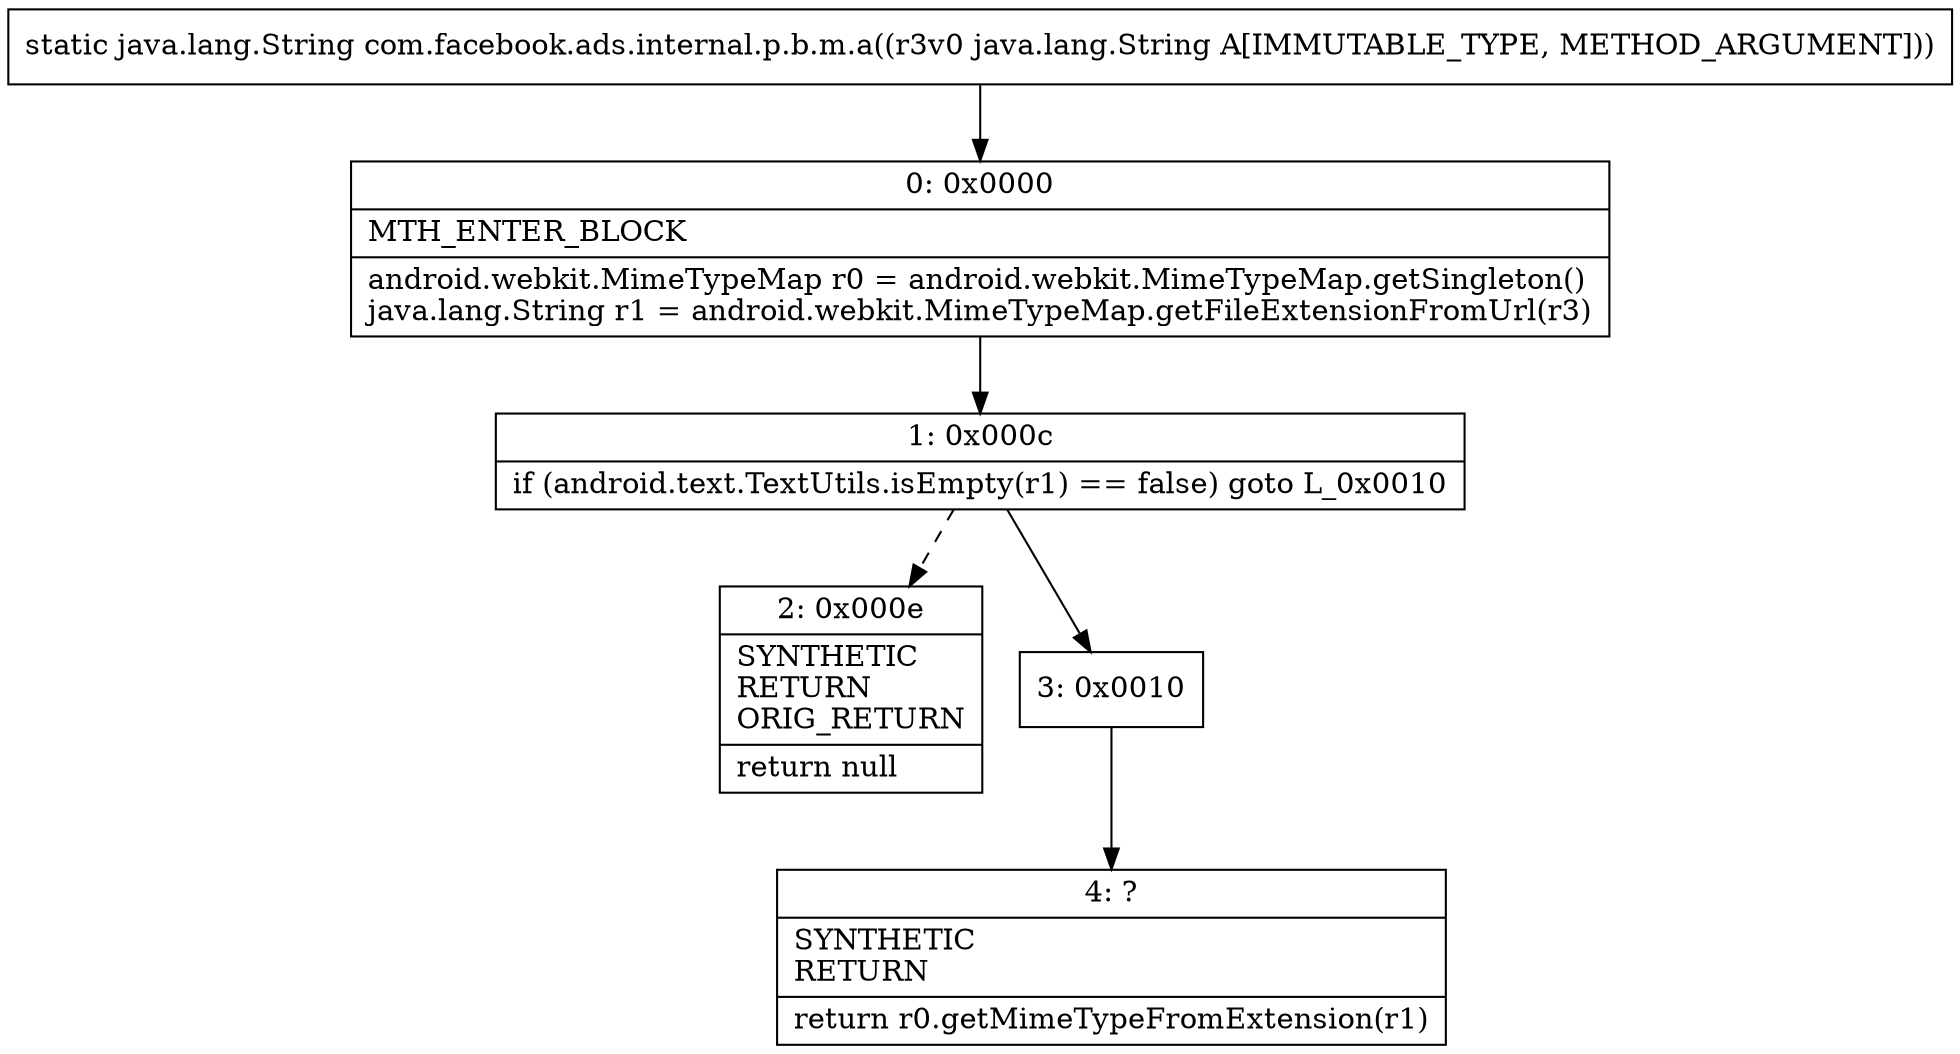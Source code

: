 digraph "CFG forcom.facebook.ads.internal.p.b.m.a(Ljava\/lang\/String;)Ljava\/lang\/String;" {
Node_0 [shape=record,label="{0\:\ 0x0000|MTH_ENTER_BLOCK\l|android.webkit.MimeTypeMap r0 = android.webkit.MimeTypeMap.getSingleton()\ljava.lang.String r1 = android.webkit.MimeTypeMap.getFileExtensionFromUrl(r3)\l}"];
Node_1 [shape=record,label="{1\:\ 0x000c|if (android.text.TextUtils.isEmpty(r1) == false) goto L_0x0010\l}"];
Node_2 [shape=record,label="{2\:\ 0x000e|SYNTHETIC\lRETURN\lORIG_RETURN\l|return null\l}"];
Node_3 [shape=record,label="{3\:\ 0x0010}"];
Node_4 [shape=record,label="{4\:\ ?|SYNTHETIC\lRETURN\l|return r0.getMimeTypeFromExtension(r1)\l}"];
MethodNode[shape=record,label="{static java.lang.String com.facebook.ads.internal.p.b.m.a((r3v0 java.lang.String A[IMMUTABLE_TYPE, METHOD_ARGUMENT])) }"];
MethodNode -> Node_0;
Node_0 -> Node_1;
Node_1 -> Node_2[style=dashed];
Node_1 -> Node_3;
Node_3 -> Node_4;
}

